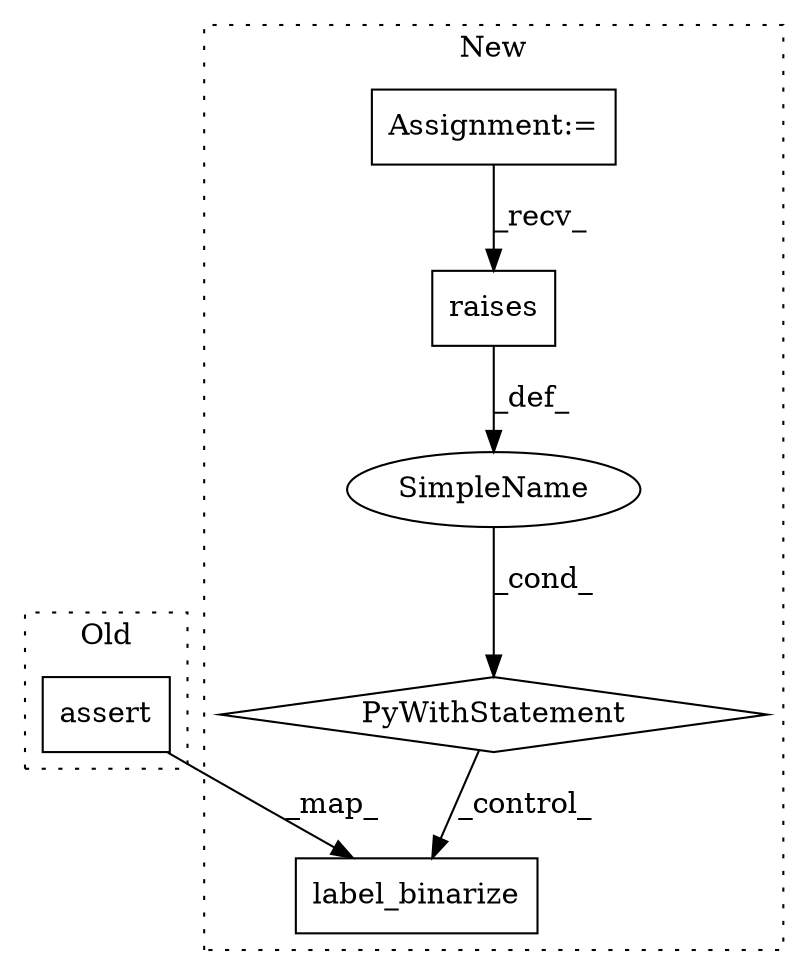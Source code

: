 digraph G {
subgraph cluster0 {
1 [label="assert" a="32" s="20593,20660" l="14,1" shape="box"];
label = "Old";
style="dotted";
}
subgraph cluster1 {
2 [label="label_binarize" a="32" s="21330,21372" l="15,1" shape="box"];
3 [label="SimpleName" a="42" s="" l="" shape="ellipse"];
4 [label="PyWithStatement" a="104" s="21285,21320" l="10,2" shape="diamond"];
5 [label="raises" a="32" s="21302,21319" l="7,1" shape="box"];
6 [label="Assignment:=" a="7" s="21014" l="6" shape="box"];
label = "New";
style="dotted";
}
1 -> 2 [label="_map_"];
3 -> 4 [label="_cond_"];
4 -> 2 [label="_control_"];
5 -> 3 [label="_def_"];
6 -> 5 [label="_recv_"];
}
